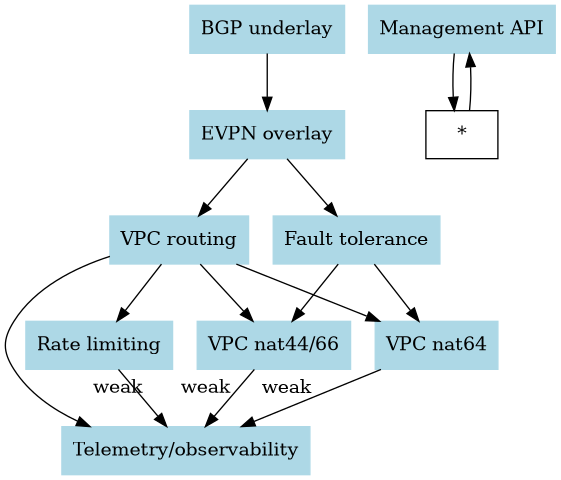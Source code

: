 @startdot user-facing-feature-dependencies.svg
digraph features {
labelloc=t
graph [ranksep=0.6]

node[shape="rect"]
BGP_underlay [ label="BGP underlay", style=filled, color="lightblue"]
EVPN_overlay [ label="EVPN overlay", style=filled, color="lightblue"]
VPC_routing [ label="VPC routing", style=filled, color="lightblue"]
VPC_nat44_66 [ label="VPC nat44/66", style=filled, color="lightblue"]
VPC_nat64 [ label="VPC nat64", style=filled, color="lightblue"]
Telemetry [ label="Telemetry/observability", style=filled, color="lightblue"]
rate_limiting [ label="Rate limiting", style=filled, color="lightblue"]
Fault_tolerance [ label="Fault tolerance", style=filled, color="lightblue"]
Management_API [label="Management API", style=filled, color="lightblue"]
all [label="*"]
all -> Management_API
Management_API -> all

BGP_underlay -> EVPN_overlay;
EVPN_overlay -> VPC_routing;
VPC_routing -> VPC_nat44_66;
VPC_routing -> VPC_nat64;
VPC_routing -> rate_limiting;
EVPN_overlay -> Fault_tolerance;
Fault_tolerance -> VPC_nat64;
Fault_tolerance -> VPC_nat44_66;
VPC_routing -> Telemetry;
VPC_nat44_66 -> Telemetry [xlabel="weak"];
VPC_nat64 -> Telemetry [xlabel="weak"];
rate_limiting -> Telemetry [xlabel="weak"];
}
@enddot
